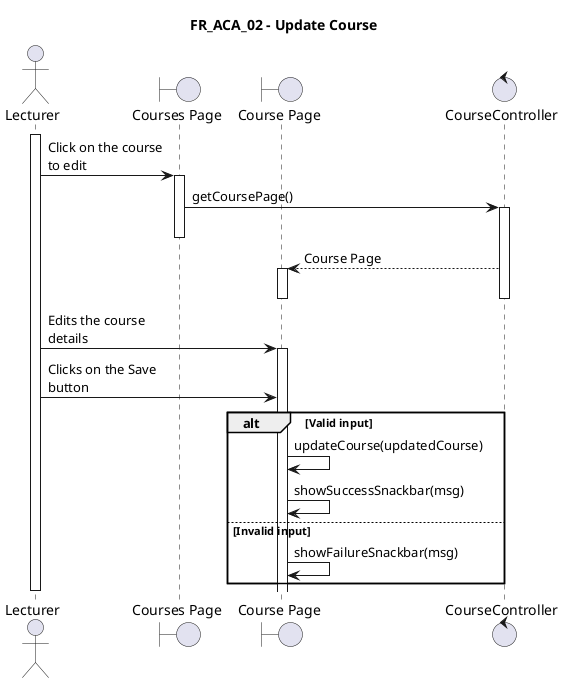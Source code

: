 @startuml FR_ACA_02
title FR_ACA_02 - Update Course
skinparam maxMessageSize 125

actor "Lecturer" as eu
boundary "Courses Page" as fe
boundary "Course Page" as fe2
control "CourseController" as ct
' entity "Timetable" as en
' database "Database" as db

activate eu

eu -> fe ++ : Click on the course to edit
fe -> ct ++-- : getCoursePage()
ct --> fe2 ++-- : Course Page
deactivate fe2

eu -> fe2 ++ : Edits the course details
eu -> fe2 : Clicks on the Save button


alt Valid input
    fe2 -> fe2 : updateCourse(updatedCourse)
    fe2 -> fe2 : showSuccessSnackbar(msg)
else Invalid input
    fe2 -> fe2 : showFailureSnackbar(msg)
end



deactivate eu

@enduml